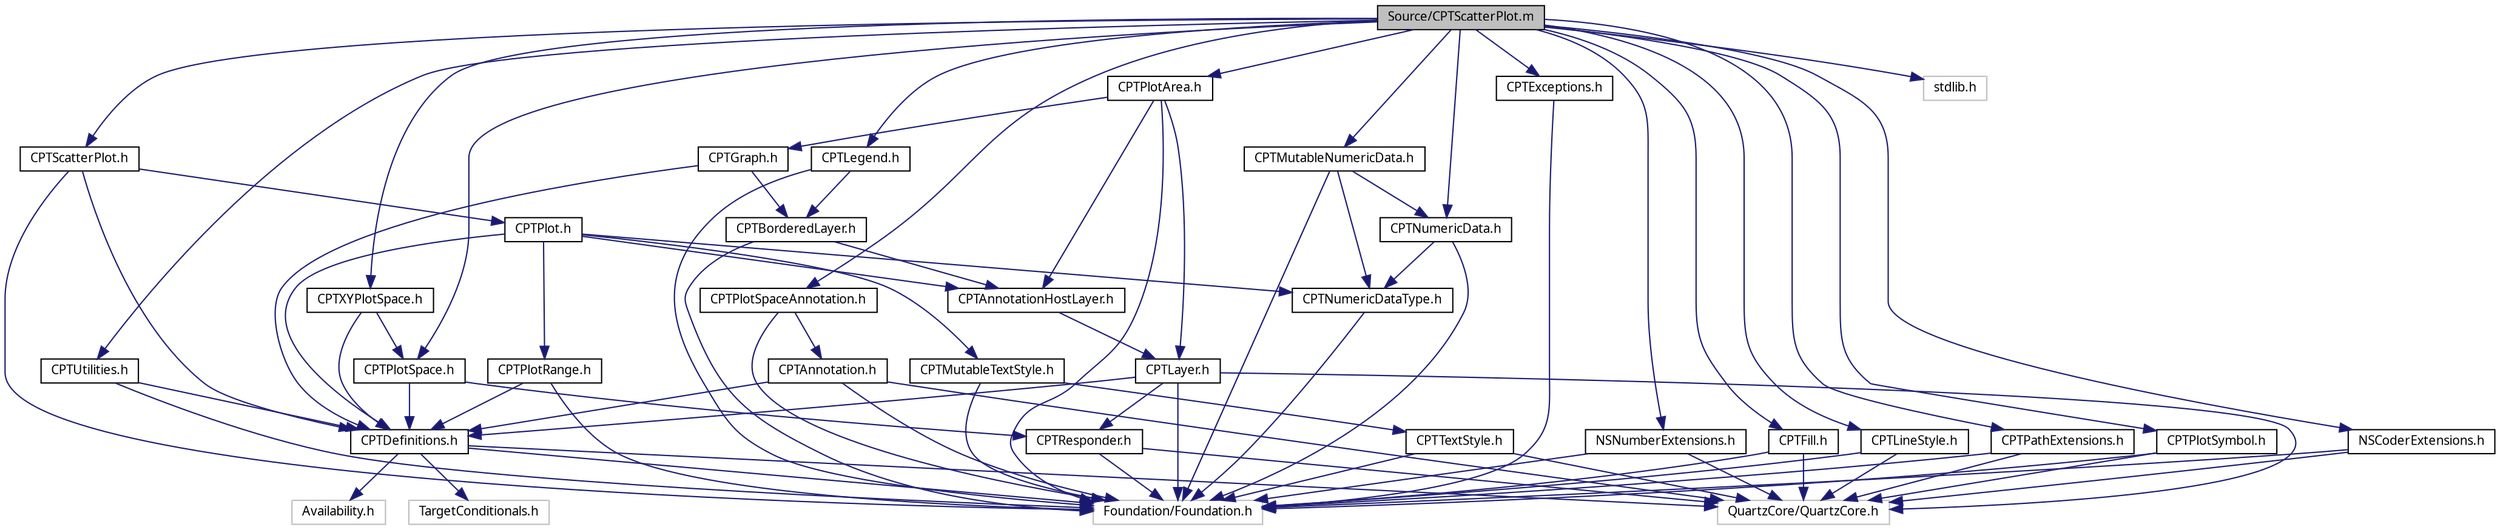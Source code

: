 digraph G
{
  bgcolor="transparent";
  edge [fontname="Lucinda Grande",fontsize="10",labelfontname="Lucinda Grande",labelfontsize="10"];
  node [fontname="Lucinda Grande",fontsize="10",shape=record];
  Node1 [label="Source/CPTScatterPlot.m",height=0.2,width=0.4,color="black", fillcolor="grey75", style="filled" fontcolor="black"];
  Node1 -> Node2 [color="midnightblue",fontsize="10",style="solid",fontname="Lucinda Grande"];
  Node2 [label="CPTScatterPlot.h",height=0.2,width=0.4,color="black",URL="$_c_p_t_scatter_plot_8h.html"];
  Node2 -> Node3 [color="midnightblue",fontsize="10",style="solid",fontname="Lucinda Grande"];
  Node3 [label="CPTDefinitions.h",height=0.2,width=0.4,color="black",URL="$_c_p_t_definitions_8h.html"];
  Node3 -> Node4 [color="midnightblue",fontsize="10",style="solid",fontname="Lucinda Grande"];
  Node4 [label="QuartzCore/QuartzCore.h",height=0.2,width=0.4,color="grey75"];
  Node3 -> Node5 [color="midnightblue",fontsize="10",style="solid",fontname="Lucinda Grande"];
  Node5 [label="Availability.h",height=0.2,width=0.4,color="grey75"];
  Node3 -> Node6 [color="midnightblue",fontsize="10",style="solid",fontname="Lucinda Grande"];
  Node6 [label="TargetConditionals.h",height=0.2,width=0.4,color="grey75"];
  Node3 -> Node7 [color="midnightblue",fontsize="10",style="solid",fontname="Lucinda Grande"];
  Node7 [label="Foundation/Foundation.h",height=0.2,width=0.4,color="grey75"];
  Node2 -> Node8 [color="midnightblue",fontsize="10",style="solid",fontname="Lucinda Grande"];
  Node8 [label="CPTPlot.h",height=0.2,width=0.4,color="black",URL="$_c_p_t_plot_8h.html"];
  Node8 -> Node3 [color="midnightblue",fontsize="10",style="solid",fontname="Lucinda Grande"];
  Node8 -> Node9 [color="midnightblue",fontsize="10",style="solid",fontname="Lucinda Grande"];
  Node9 [label="CPTMutableTextStyle.h",height=0.2,width=0.4,color="black",URL="$_c_p_t_mutable_text_style_8h.html"];
  Node9 -> Node7 [color="midnightblue",fontsize="10",style="solid",fontname="Lucinda Grande"];
  Node9 -> Node10 [color="midnightblue",fontsize="10",style="solid",fontname="Lucinda Grande"];
  Node10 [label="CPTTextStyle.h",height=0.2,width=0.4,color="black",URL="$_c_p_t_text_style_8h.html"];
  Node10 -> Node4 [color="midnightblue",fontsize="10",style="solid",fontname="Lucinda Grande"];
  Node10 -> Node7 [color="midnightblue",fontsize="10",style="solid",fontname="Lucinda Grande"];
  Node8 -> Node11 [color="midnightblue",fontsize="10",style="solid",fontname="Lucinda Grande"];
  Node11 [label="CPTNumericDataType.h",height=0.2,width=0.4,color="black",URL="$_c_p_t_numeric_data_type_8h.html"];
  Node11 -> Node7 [color="midnightblue",fontsize="10",style="solid",fontname="Lucinda Grande"];
  Node8 -> Node12 [color="midnightblue",fontsize="10",style="solid",fontname="Lucinda Grande"];
  Node12 [label="CPTPlotRange.h",height=0.2,width=0.4,color="black",URL="$_c_p_t_plot_range_8h.html"];
  Node12 -> Node7 [color="midnightblue",fontsize="10",style="solid",fontname="Lucinda Grande"];
  Node12 -> Node3 [color="midnightblue",fontsize="10",style="solid",fontname="Lucinda Grande"];
  Node8 -> Node13 [color="midnightblue",fontsize="10",style="solid",fontname="Lucinda Grande"];
  Node13 [label="CPTAnnotationHostLayer.h",height=0.2,width=0.4,color="black",URL="$_c_p_t_annotation_host_layer_8h.html"];
  Node13 -> Node14 [color="midnightblue",fontsize="10",style="solid",fontname="Lucinda Grande"];
  Node14 [label="CPTLayer.h",height=0.2,width=0.4,color="black",URL="$_c_p_t_layer_8h.html"];
  Node14 -> Node15 [color="midnightblue",fontsize="10",style="solid",fontname="Lucinda Grande"];
  Node15 [label="CPTResponder.h",height=0.2,width=0.4,color="black",URL="$_c_p_t_responder_8h.html"];
  Node15 -> Node4 [color="midnightblue",fontsize="10",style="solid",fontname="Lucinda Grande"];
  Node15 -> Node7 [color="midnightblue",fontsize="10",style="solid",fontname="Lucinda Grande"];
  Node14 -> Node7 [color="midnightblue",fontsize="10",style="solid",fontname="Lucinda Grande"];
  Node14 -> Node4 [color="midnightblue",fontsize="10",style="solid",fontname="Lucinda Grande"];
  Node14 -> Node3 [color="midnightblue",fontsize="10",style="solid",fontname="Lucinda Grande"];
  Node2 -> Node7 [color="midnightblue",fontsize="10",style="solid",fontname="Lucinda Grande"];
  Node1 -> Node16 [color="midnightblue",fontsize="10",style="solid",fontname="Lucinda Grande"];
  Node16 [label="CPTExceptions.h",height=0.2,width=0.4,color="black",URL="$_c_p_t_exceptions_8h.html"];
  Node16 -> Node7 [color="midnightblue",fontsize="10",style="solid",fontname="Lucinda Grande"];
  Node1 -> Node17 [color="midnightblue",fontsize="10",style="solid",fontname="Lucinda Grande"];
  Node17 [label="CPTFill.h",height=0.2,width=0.4,color="black",URL="$_c_p_t_fill_8h.html"];
  Node17 -> Node4 [color="midnightblue",fontsize="10",style="solid",fontname="Lucinda Grande"];
  Node17 -> Node7 [color="midnightblue",fontsize="10",style="solid",fontname="Lucinda Grande"];
  Node1 -> Node18 [color="midnightblue",fontsize="10",style="solid",fontname="Lucinda Grande"];
  Node18 [label="CPTLegend.h",height=0.2,width=0.4,color="black",URL="$_c_p_t_legend_8h.html"];
  Node18 -> Node7 [color="midnightblue",fontsize="10",style="solid",fontname="Lucinda Grande"];
  Node18 -> Node19 [color="midnightblue",fontsize="10",style="solid",fontname="Lucinda Grande"];
  Node19 [label="CPTBorderedLayer.h",height=0.2,width=0.4,color="black",URL="$_c_p_t_bordered_layer_8h.html"];
  Node19 -> Node7 [color="midnightblue",fontsize="10",style="solid",fontname="Lucinda Grande"];
  Node19 -> Node13 [color="midnightblue",fontsize="10",style="solid",fontname="Lucinda Grande"];
  Node1 -> Node20 [color="midnightblue",fontsize="10",style="solid",fontname="Lucinda Grande"];
  Node20 [label="CPTLineStyle.h",height=0.2,width=0.4,color="black",URL="$_c_p_t_line_style_8h.html"];
  Node20 -> Node4 [color="midnightblue",fontsize="10",style="solid",fontname="Lucinda Grande"];
  Node20 -> Node7 [color="midnightblue",fontsize="10",style="solid",fontname="Lucinda Grande"];
  Node1 -> Node21 [color="midnightblue",fontsize="10",style="solid",fontname="Lucinda Grande"];
  Node21 [label="CPTMutableNumericData.h",height=0.2,width=0.4,color="black",URL="$_c_p_t_mutable_numeric_data_8h.html"];
  Node21 -> Node11 [color="midnightblue",fontsize="10",style="solid",fontname="Lucinda Grande"];
  Node21 -> Node7 [color="midnightblue",fontsize="10",style="solid",fontname="Lucinda Grande"];
  Node21 -> Node22 [color="midnightblue",fontsize="10",style="solid",fontname="Lucinda Grande"];
  Node22 [label="CPTNumericData.h",height=0.2,width=0.4,color="black",URL="$_c_p_t_numeric_data_8h.html"];
  Node22 -> Node7 [color="midnightblue",fontsize="10",style="solid",fontname="Lucinda Grande"];
  Node22 -> Node11 [color="midnightblue",fontsize="10",style="solid",fontname="Lucinda Grande"];
  Node1 -> Node22 [color="midnightblue",fontsize="10",style="solid",fontname="Lucinda Grande"];
  Node1 -> Node23 [color="midnightblue",fontsize="10",style="solid",fontname="Lucinda Grande"];
  Node23 [label="CPTPathExtensions.h",height=0.2,width=0.4,color="black",URL="$_c_p_t_path_extensions_8h.html"];
  Node23 -> Node4 [color="midnightblue",fontsize="10",style="solid",fontname="Lucinda Grande"];
  Node23 -> Node7 [color="midnightblue",fontsize="10",style="solid",fontname="Lucinda Grande"];
  Node1 -> Node24 [color="midnightblue",fontsize="10",style="solid",fontname="Lucinda Grande"];
  Node24 [label="CPTPlotArea.h",height=0.2,width=0.4,color="black",URL="$_c_p_t_plot_area_8h.html"];
  Node24 -> Node25 [color="midnightblue",fontsize="10",style="solid",fontname="Lucinda Grande"];
  Node25 [label="CPTGraph.h",height=0.2,width=0.4,color="black",URL="$_c_p_t_graph_8h.html"];
  Node25 -> Node19 [color="midnightblue",fontsize="10",style="solid",fontname="Lucinda Grande"];
  Node25 -> Node3 [color="midnightblue",fontsize="10",style="solid",fontname="Lucinda Grande"];
  Node24 -> Node14 [color="midnightblue",fontsize="10",style="solid",fontname="Lucinda Grande"];
  Node24 -> Node7 [color="midnightblue",fontsize="10",style="solid",fontname="Lucinda Grande"];
  Node24 -> Node13 [color="midnightblue",fontsize="10",style="solid",fontname="Lucinda Grande"];
  Node1 -> Node26 [color="midnightblue",fontsize="10",style="solid",fontname="Lucinda Grande"];
  Node26 [label="CPTPlotSpace.h",height=0.2,width=0.4,color="black",URL="$_c_p_t_plot_space_8h.html"];
  Node26 -> Node15 [color="midnightblue",fontsize="10",style="solid",fontname="Lucinda Grande"];
  Node26 -> Node3 [color="midnightblue",fontsize="10",style="solid",fontname="Lucinda Grande"];
  Node1 -> Node27 [color="midnightblue",fontsize="10",style="solid",fontname="Lucinda Grande"];
  Node27 [label="CPTPlotSpaceAnnotation.h",height=0.2,width=0.4,color="black",URL="$_c_p_t_plot_space_annotation_8h.html"];
  Node27 -> Node7 [color="midnightblue",fontsize="10",style="solid",fontname="Lucinda Grande"];
  Node27 -> Node28 [color="midnightblue",fontsize="10",style="solid",fontname="Lucinda Grande"];
  Node28 [label="CPTAnnotation.h",height=0.2,width=0.4,color="black",URL="$_c_p_t_annotation_8h.html"];
  Node28 -> Node3 [color="midnightblue",fontsize="10",style="solid",fontname="Lucinda Grande"];
  Node28 -> Node7 [color="midnightblue",fontsize="10",style="solid",fontname="Lucinda Grande"];
  Node28 -> Node4 [color="midnightblue",fontsize="10",style="solid",fontname="Lucinda Grande"];
  Node1 -> Node29 [color="midnightblue",fontsize="10",style="solid",fontname="Lucinda Grande"];
  Node29 [label="CPTPlotSymbol.h",height=0.2,width=0.4,color="black",URL="$_c_p_t_plot_symbol_8h.html"];
  Node29 -> Node7 [color="midnightblue",fontsize="10",style="solid",fontname="Lucinda Grande"];
  Node29 -> Node4 [color="midnightblue",fontsize="10",style="solid",fontname="Lucinda Grande"];
  Node1 -> Node30 [color="midnightblue",fontsize="10",style="solid",fontname="Lucinda Grande"];
  Node30 [label="CPTUtilities.h",height=0.2,width=0.4,color="black",URL="$_c_p_t_utilities_8h.html"];
  Node30 -> Node7 [color="midnightblue",fontsize="10",style="solid",fontname="Lucinda Grande"];
  Node30 -> Node3 [color="midnightblue",fontsize="10",style="solid",fontname="Lucinda Grande"];
  Node1 -> Node31 [color="midnightblue",fontsize="10",style="solid",fontname="Lucinda Grande"];
  Node31 [label="CPTXYPlotSpace.h",height=0.2,width=0.4,color="black",URL="$_c_p_t_x_y_plot_space_8h.html"];
  Node31 -> Node26 [color="midnightblue",fontsize="10",style="solid",fontname="Lucinda Grande"];
  Node31 -> Node3 [color="midnightblue",fontsize="10",style="solid",fontname="Lucinda Grande"];
  Node1 -> Node32 [color="midnightblue",fontsize="10",style="solid",fontname="Lucinda Grande"];
  Node32 [label="NSCoderExtensions.h",height=0.2,width=0.4,color="black",URL="$_n_s_coder_extensions_8h.html"];
  Node32 -> Node4 [color="midnightblue",fontsize="10",style="solid",fontname="Lucinda Grande"];
  Node32 -> Node7 [color="midnightblue",fontsize="10",style="solid",fontname="Lucinda Grande"];
  Node1 -> Node33 [color="midnightblue",fontsize="10",style="solid",fontname="Lucinda Grande"];
  Node33 [label="NSNumberExtensions.h",height=0.2,width=0.4,color="black",URL="$_n_s_number_extensions_8h.html"];
  Node33 -> Node4 [color="midnightblue",fontsize="10",style="solid",fontname="Lucinda Grande"];
  Node33 -> Node7 [color="midnightblue",fontsize="10",style="solid",fontname="Lucinda Grande"];
  Node1 -> Node34 [color="midnightblue",fontsize="10",style="solid",fontname="Lucinda Grande"];
  Node34 [label="stdlib.h",height=0.2,width=0.4,color="grey75"];
}
